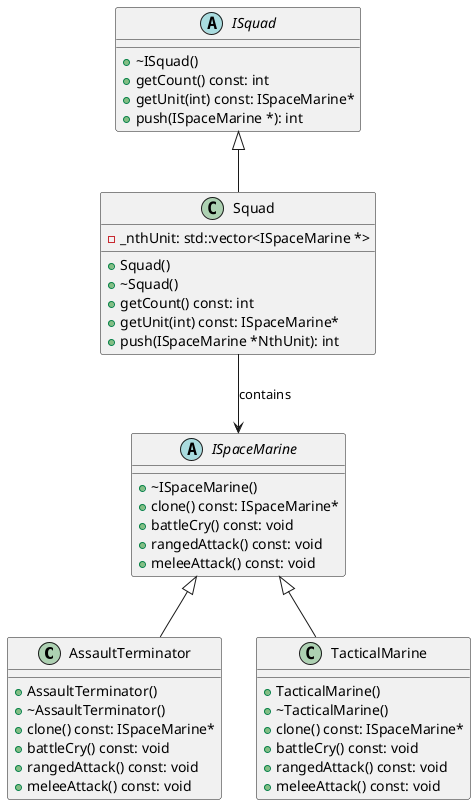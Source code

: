 @startuml UMLModule4Ex2
class AssaultTerminator {
  + AssaultTerminator()
  + ~AssaultTerminator()
  + clone() const: ISpaceMarine*
  + battleCry() const: void 
  + rangedAttack() const: void
  + meleeAttack() const: void
}

abstract class ISpaceMarine {
  + ~ISpaceMarine()
  + clone() const: ISpaceMarine*
  + battleCry() const: void
  + rangedAttack() const: void
  + meleeAttack() const: void
}
abstract class ISquad {
  + ~ISquad()
  + getCount() const: int
  + getUnit(int) const: ISpaceMarine*
  + push(ISpaceMarine *): int
}
class Squad {
  - _nthUnit: std::vector<ISpaceMarine *> 
  + Squad()
  + ~Squad()
  + getCount() const: int
  + getUnit(int) const: ISpaceMarine*
  + push(ISpaceMarine *NthUnit): int
}
class TacticalMarine {
  + TacticalMarine()
  + ~TacticalMarine()
  + clone() const: ISpaceMarine*
  + battleCry() const: void
  + rangedAttack() const: void
  + meleeAttack() const: void
}

ISpaceMarine <|-- AssaultTerminator
ISpaceMarine <|-- TacticalMarine
ISquad <|-- Squad

Squad --> ISpaceMarine : contains

@enduml